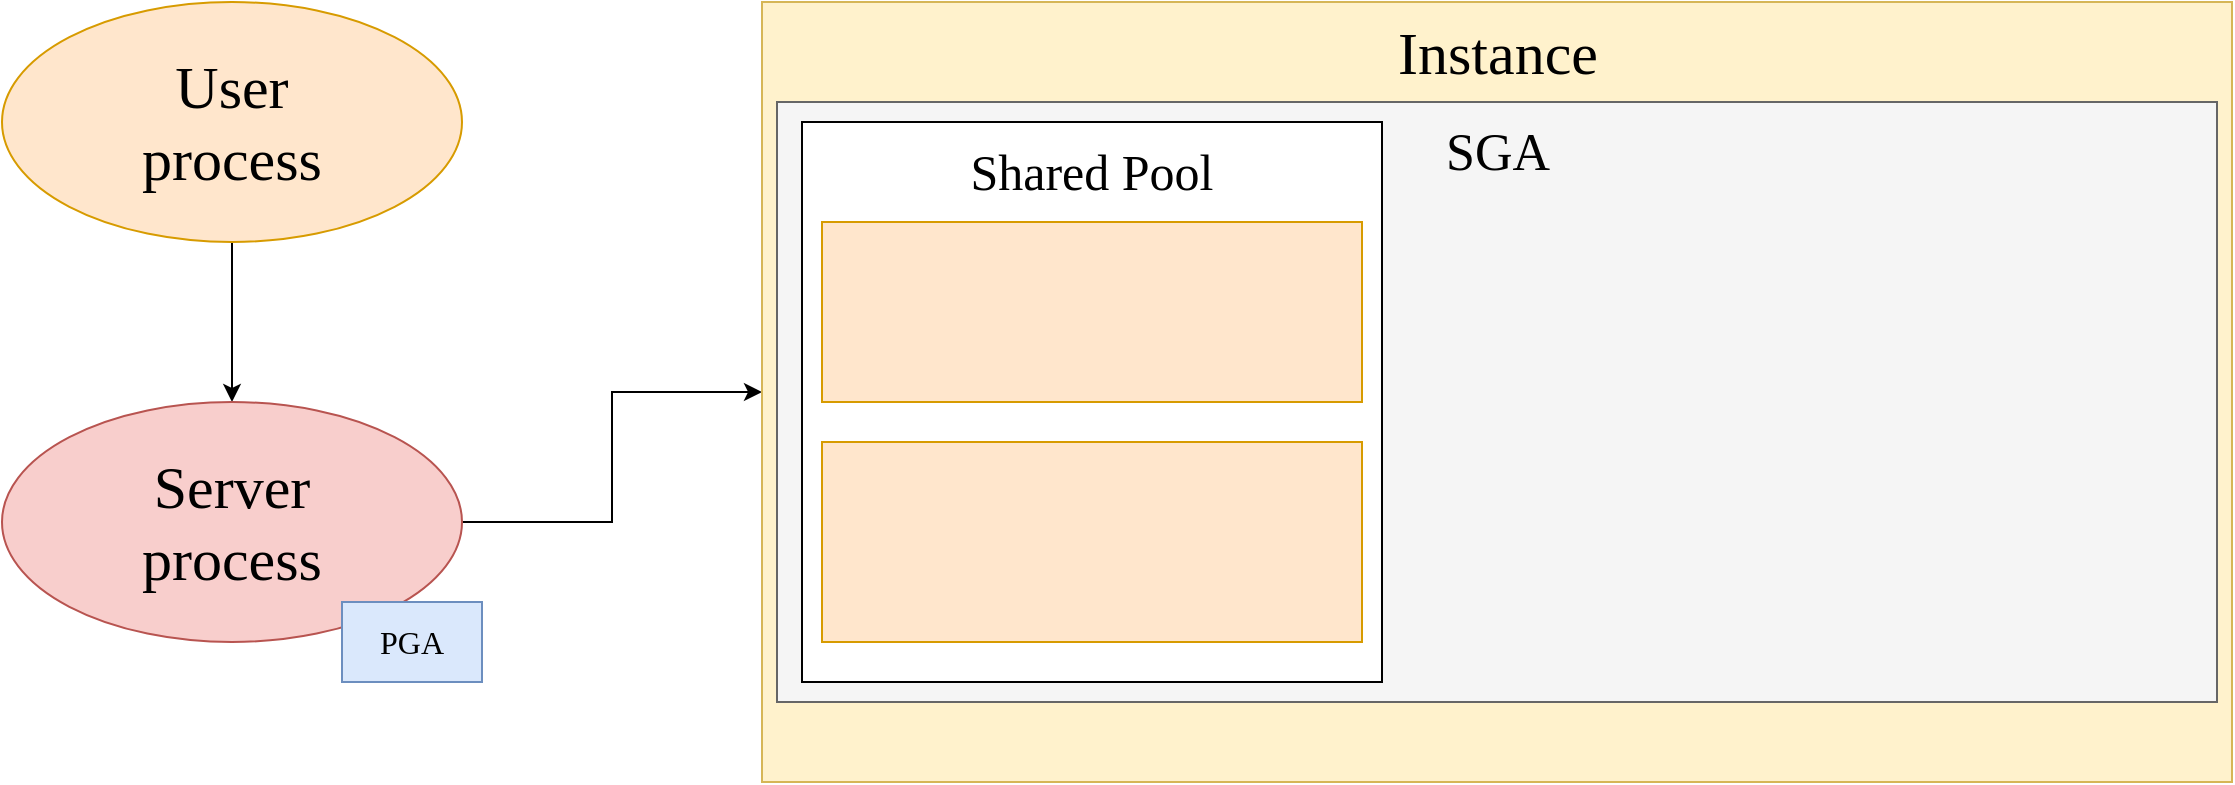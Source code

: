 <mxfile version="24.7.16">
  <diagram name="第 1 页" id="RMl1IjXUAivgwwIWIfm5">
    <mxGraphModel dx="1373" dy="707" grid="1" gridSize="10" guides="1" tooltips="1" connect="1" arrows="1" fold="1" page="1" pageScale="1" pageWidth="1169" pageHeight="827" background="#FFFFFF" math="0" shadow="0">
      <root>
        <mxCell id="0" />
        <mxCell id="1" parent="0" />
        <mxCell id="iI4Hv2SD_ylIdM6wp7LN-27" value="" style="edgeStyle=orthogonalEdgeStyle;rounded=0;orthogonalLoop=1;jettySize=auto;html=1;" edge="1" parent="1" source="iI4Hv2SD_ylIdM6wp7LN-23" target="iI4Hv2SD_ylIdM6wp7LN-26">
          <mxGeometry relative="1" as="geometry" />
        </mxCell>
        <mxCell id="iI4Hv2SD_ylIdM6wp7LN-23" value="&lt;font face=&quot;Comic Sans MS&quot; style=&quot;font-size: 30px;&quot;&gt;User&lt;/font&gt;&lt;div style=&quot;font-size: 30px;&quot;&gt;&lt;font face=&quot;Comic Sans MS&quot; style=&quot;font-size: 30px;&quot;&gt;process&lt;/font&gt;&lt;/div&gt;" style="ellipse;whiteSpace=wrap;html=1;fillColor=#ffe6cc;strokeColor=#d79b00;" vertex="1" parent="1">
          <mxGeometry x="20" y="10" width="230" height="120" as="geometry" />
        </mxCell>
        <mxCell id="iI4Hv2SD_ylIdM6wp7LN-30" value="" style="edgeStyle=orthogonalEdgeStyle;rounded=0;orthogonalLoop=1;jettySize=auto;html=1;" edge="1" parent="1" source="iI4Hv2SD_ylIdM6wp7LN-26" target="iI4Hv2SD_ylIdM6wp7LN-29">
          <mxGeometry relative="1" as="geometry" />
        </mxCell>
        <mxCell id="iI4Hv2SD_ylIdM6wp7LN-26" value="&lt;font style=&quot;font-size: 30px;&quot; face=&quot;Comic Sans MS&quot;&gt;Server&lt;/font&gt;&lt;div style=&quot;font-size: 30px;&quot;&gt;&lt;font face=&quot;Comic Sans MS&quot;&gt;process&lt;/font&gt;&lt;/div&gt;" style="ellipse;whiteSpace=wrap;html=1;fillColor=#f8cecc;strokeColor=#b85450;" vertex="1" parent="1">
          <mxGeometry x="20" y="210" width="230" height="120" as="geometry" />
        </mxCell>
        <mxCell id="iI4Hv2SD_ylIdM6wp7LN-28" value="&lt;font style=&quot;font-size: 16px;&quot; face=&quot;Comic Sans MS&quot;&gt;PGA&lt;/font&gt;" style="rounded=0;whiteSpace=wrap;html=1;fillColor=#dae8fc;strokeColor=#6c8ebf;" vertex="1" parent="1">
          <mxGeometry x="190" y="310" width="70" height="40" as="geometry" />
        </mxCell>
        <mxCell id="iI4Hv2SD_ylIdM6wp7LN-29" value="" style="whiteSpace=wrap;html=1;fillColor=#fff2cc;strokeColor=#d6b656;movable=0;resizable=0;rotatable=0;deletable=0;editable=0;locked=1;connectable=0;" vertex="1" parent="1">
          <mxGeometry x="400" y="10" width="735" height="390" as="geometry" />
        </mxCell>
        <mxCell id="iI4Hv2SD_ylIdM6wp7LN-31" value="&lt;font face=&quot;Comic Sans MS&quot; style=&quot;font-size: 30px;&quot;&gt;Instance&lt;/font&gt;" style="text;html=1;align=center;verticalAlign=middle;whiteSpace=wrap;rounded=0;" vertex="1" parent="1">
          <mxGeometry x="696.5" y="20" width="142" height="30" as="geometry" />
        </mxCell>
        <mxCell id="iI4Hv2SD_ylIdM6wp7LN-32" value="" style="rounded=0;whiteSpace=wrap;html=1;fillColor=#f5f5f5;strokeColor=#666666;fontColor=#333333;movable=0;resizable=0;rotatable=0;deletable=0;editable=0;locked=1;connectable=0;" vertex="1" parent="1">
          <mxGeometry x="407.5" y="60" width="720" height="300" as="geometry" />
        </mxCell>
        <mxCell id="iI4Hv2SD_ylIdM6wp7LN-33" value="&lt;font style=&quot;font-size: 26px;&quot; face=&quot;Comic Sans MS&quot;&gt;SGA&lt;/font&gt;" style="text;html=1;align=center;verticalAlign=middle;whiteSpace=wrap;rounded=0;" vertex="1" parent="1">
          <mxGeometry x="737.5" y="70" width="60" height="30" as="geometry" />
        </mxCell>
        <mxCell id="iI4Hv2SD_ylIdM6wp7LN-34" value="" style="rounded=0;whiteSpace=wrap;html=1;movable=0;resizable=0;rotatable=0;deletable=0;editable=0;locked=1;connectable=0;" vertex="1" parent="1">
          <mxGeometry x="420" y="70" width="290" height="280" as="geometry" />
        </mxCell>
        <mxCell id="iI4Hv2SD_ylIdM6wp7LN-35" value="&lt;font style=&quot;font-size: 25px;&quot; face=&quot;Comic Sans MS&quot;&gt;Shared Pool&lt;/font&gt;" style="text;html=1;align=center;verticalAlign=middle;whiteSpace=wrap;rounded=0;" vertex="1" parent="1">
          <mxGeometry x="480" y="80" width="170" height="30" as="geometry" />
        </mxCell>
        <mxCell id="iI4Hv2SD_ylIdM6wp7LN-37" value="" style="rounded=0;whiteSpace=wrap;html=1;fillColor=#ffe6cc;strokeColor=#d79b00;" vertex="1" parent="1">
          <mxGeometry x="430" y="120" width="270" height="90" as="geometry" />
        </mxCell>
        <mxCell id="iI4Hv2SD_ylIdM6wp7LN-38" value="" style="rounded=0;whiteSpace=wrap;html=1;fillColor=#ffe6cc;strokeColor=#d79b00;" vertex="1" parent="1">
          <mxGeometry x="430" y="230" width="270" height="100" as="geometry" />
        </mxCell>
      </root>
    </mxGraphModel>
  </diagram>
</mxfile>
